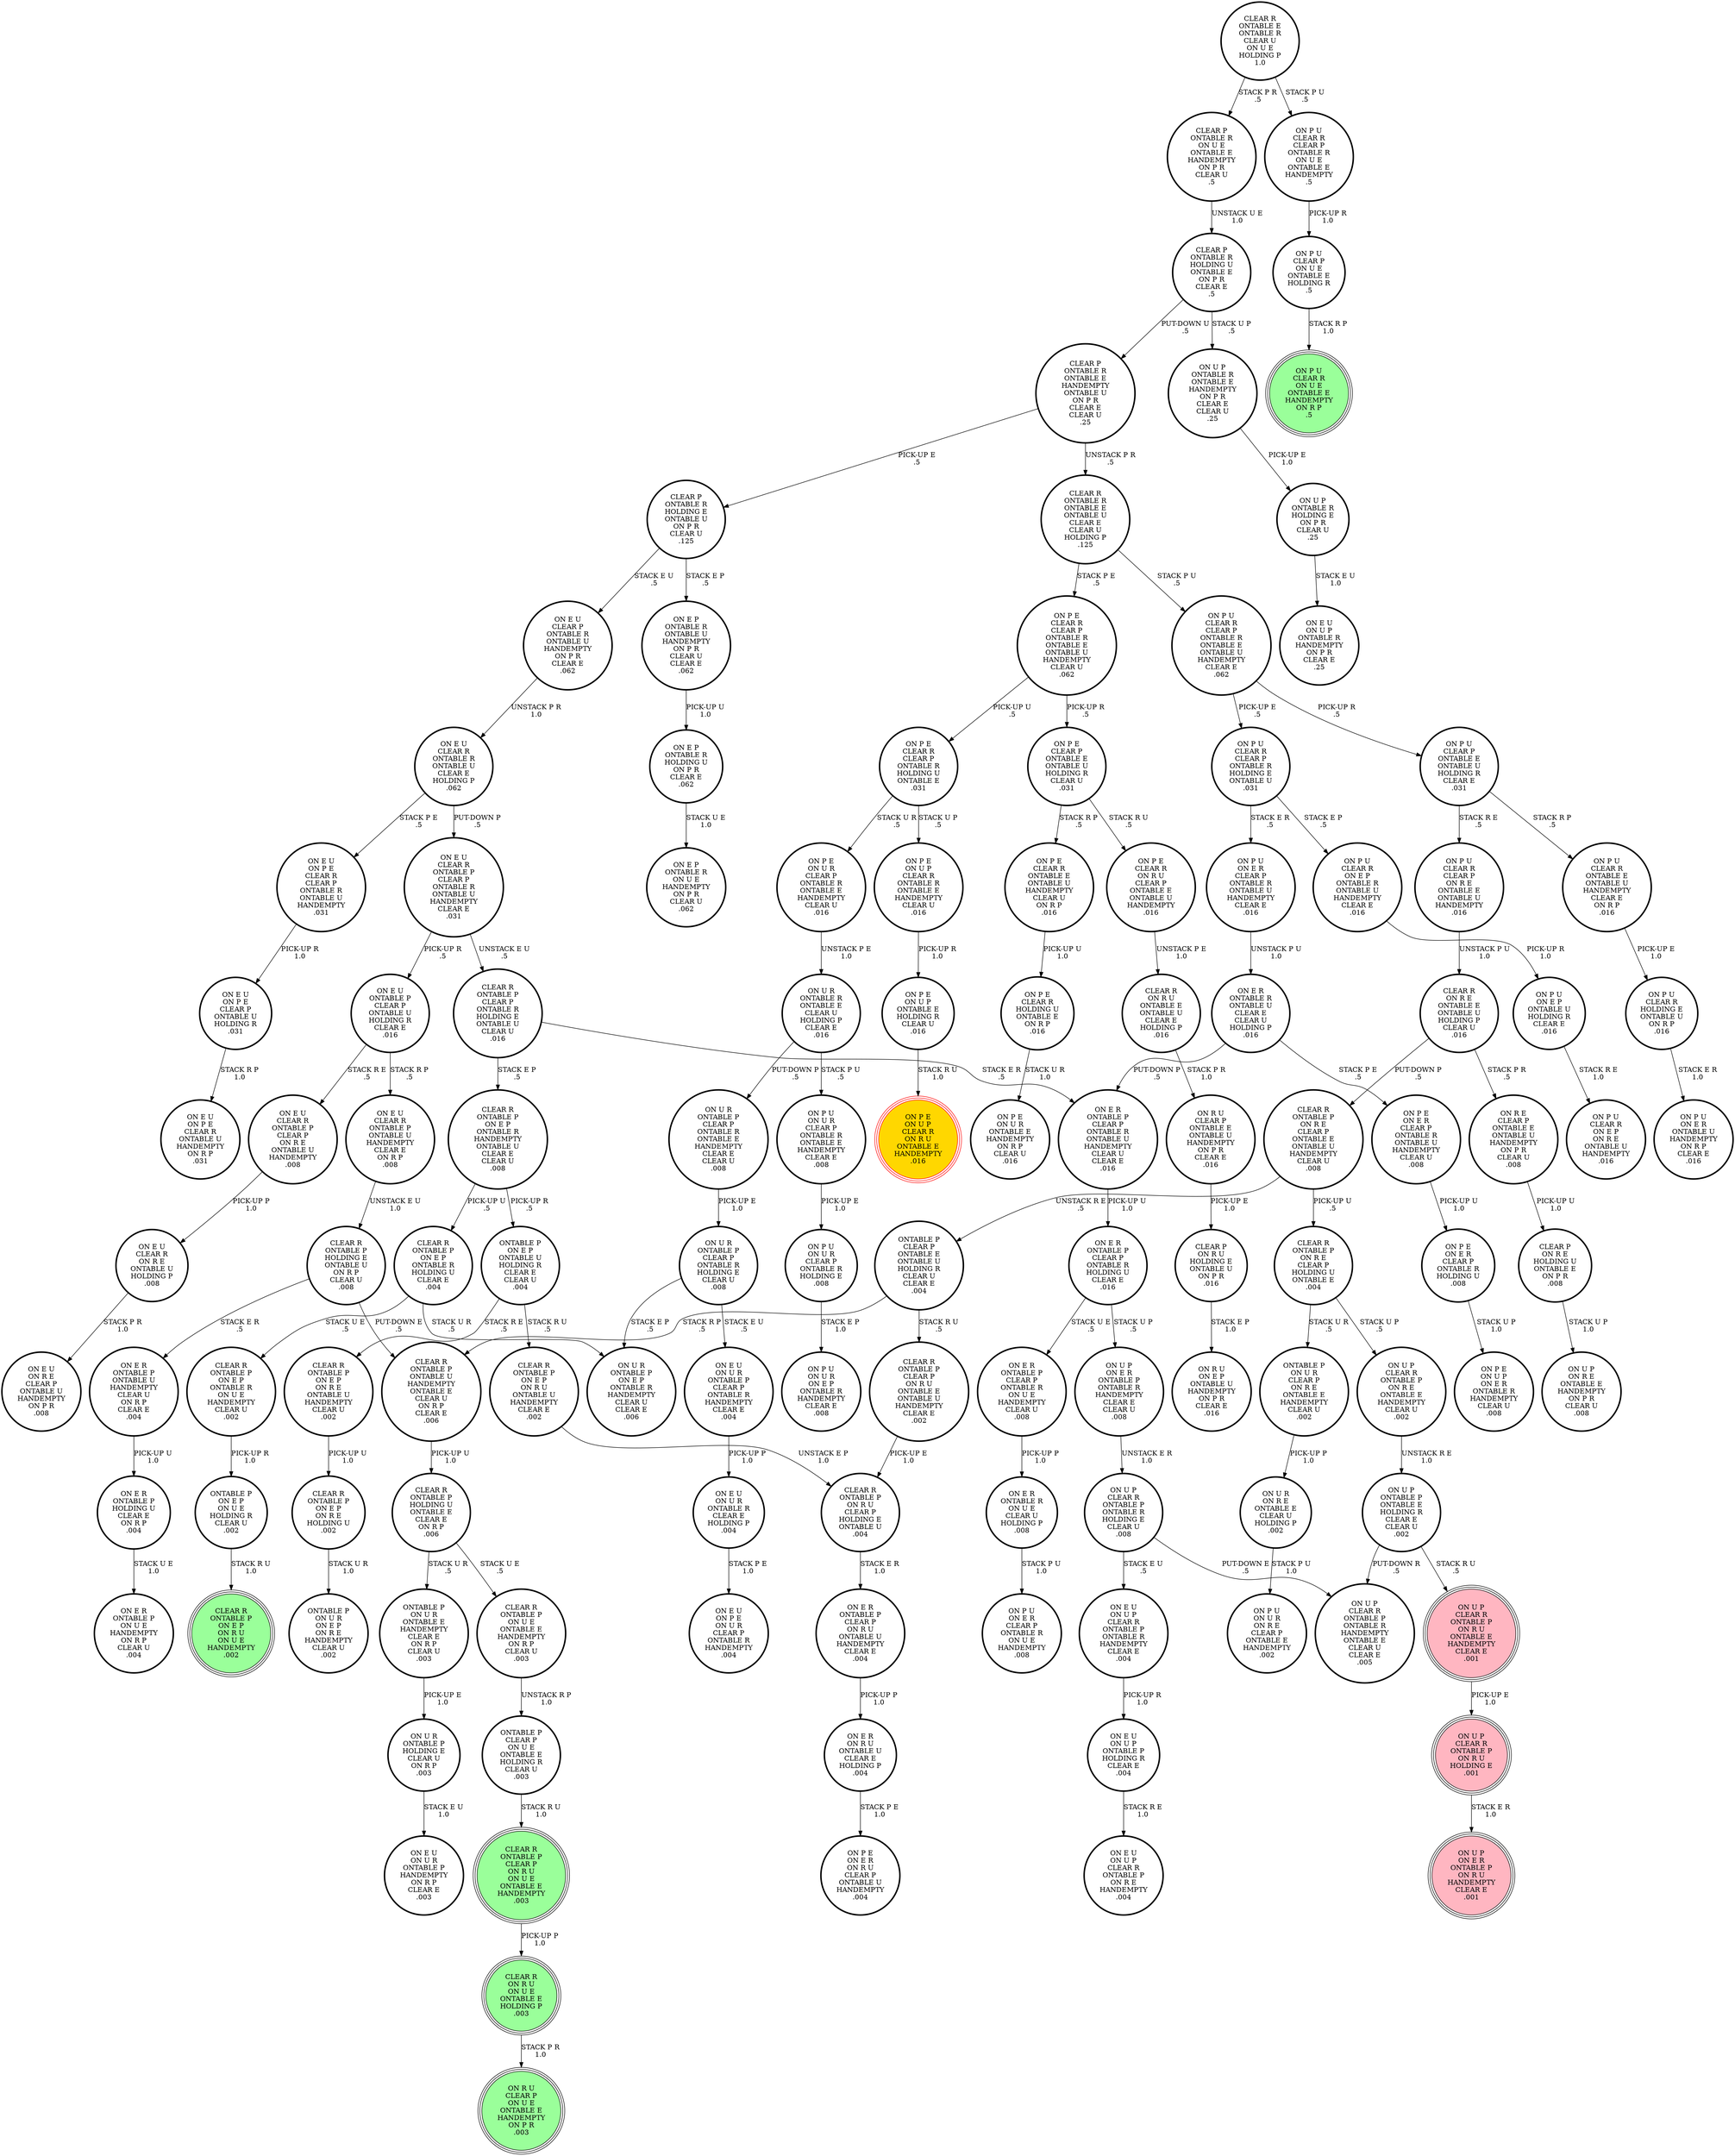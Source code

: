 digraph {
"ON E R\nONTABLE P\nCLEAR P\nON R U\nONTABLE U\nHANDEMPTY\nCLEAR E\n.004\n" -> "ON E R\nON R U\nONTABLE U\nCLEAR E\nHOLDING P\n.004\n"[label="PICK-UP P\n1.0\n"];
"CLEAR R\nONTABLE P\nONTABLE U\nHANDEMPTY\nONTABLE E\nCLEAR U\nON R P\nCLEAR E\n.006\n" -> "CLEAR R\nONTABLE P\nHOLDING U\nONTABLE E\nCLEAR E\nON R P\n.006\n"[label="PICK-UP U\n1.0\n"];
"ON E R\nONTABLE P\nCLEAR P\nONTABLE R\nONTABLE U\nHANDEMPTY\nCLEAR U\nCLEAR E\n.016\n" -> "ON E R\nONTABLE P\nCLEAR P\nONTABLE R\nHOLDING U\nCLEAR E\n.016\n"[label="PICK-UP U\n1.0\n"];
"CLEAR R\nONTABLE P\nON E P\nONTABLE R\nON U E\nHANDEMPTY\nCLEAR U\n.002\n" -> "ONTABLE P\nON E P\nON U E\nHOLDING R\nCLEAR U\n.002\n"[label="PICK-UP R\n1.0\n"];
"ON E R\nONTABLE R\nON U E\nCLEAR U\nHOLDING P\n.008\n" -> "ON P U\nON E R\nCLEAR P\nONTABLE R\nON U E\nHANDEMPTY\n.008\n"[label="STACK P U\n1.0\n"];
"ONTABLE P\nON U R\nCLEAR P\nON R E\nONTABLE E\nHANDEMPTY\nCLEAR U\n.002\n" -> "ON U R\nON R E\nONTABLE E\nCLEAR U\nHOLDING P\n.002\n"[label="PICK-UP P\n1.0\n"];
"ON P E\nCLEAR R\nHOLDING U\nONTABLE E\nON R P\n.016\n" -> "ON P E\nON U R\nONTABLE E\nHANDEMPTY\nON R P\nCLEAR U\n.016\n"[label="STACK U R\n1.0\n"];
"CLEAR P\nON R E\nHOLDING U\nONTABLE E\nON P R\n.008\n" -> "ON U P\nON R E\nONTABLE E\nHANDEMPTY\nON P R\nCLEAR U\n.008\n"[label="STACK U P\n1.0\n"];
"ON U R\nONTABLE R\nONTABLE E\nCLEAR U\nHOLDING P\nCLEAR E\n.016\n" -> "ON P U\nON U R\nCLEAR P\nONTABLE R\nONTABLE E\nHANDEMPTY\nCLEAR E\n.008\n"[label="STACK P U\n.5\n"];
"ON U R\nONTABLE R\nONTABLE E\nCLEAR U\nHOLDING P\nCLEAR E\n.016\n" -> "ON U R\nONTABLE P\nCLEAR P\nONTABLE R\nONTABLE E\nHANDEMPTY\nCLEAR E\nCLEAR U\n.008\n"[label="PUT-DOWN P\n.5\n"];
"ON U R\nON R E\nONTABLE E\nCLEAR U\nHOLDING P\n.002\n" -> "ON P U\nON U R\nON R E\nCLEAR P\nONTABLE E\nHANDEMPTY\n.002\n"[label="STACK P U\n1.0\n"];
"CLEAR R\nONTABLE P\nON E P\nONTABLE R\nHOLDING U\nCLEAR E\n.004\n" -> "CLEAR R\nONTABLE P\nON E P\nONTABLE R\nON U E\nHANDEMPTY\nCLEAR U\n.002\n"[label="STACK U E\n.5\n"];
"CLEAR R\nONTABLE P\nON E P\nONTABLE R\nHOLDING U\nCLEAR E\n.004\n" -> "ON U R\nONTABLE P\nON E P\nONTABLE R\nHANDEMPTY\nCLEAR U\nCLEAR E\n.006\n"[label="STACK U R\n.5\n"];
"ON E U\nON P E\nCLEAR P\nONTABLE U\nHOLDING R\n.031\n" -> "ON E U\nON P E\nCLEAR R\nONTABLE U\nHANDEMPTY\nON R P\n.031\n"[label="STACK R P\n1.0\n"];
"CLEAR R\nONTABLE P\nON E P\nON R E\nONTABLE U\nHANDEMPTY\nCLEAR U\n.002\n" -> "CLEAR R\nONTABLE P\nON E P\nON R E\nHOLDING U\n.002\n"[label="PICK-UP U\n1.0\n"];
"ON E R\nONTABLE P\nCLEAR P\nONTABLE R\nHOLDING U\nCLEAR E\n.016\n" -> "ON U P\nON E R\nONTABLE P\nONTABLE R\nHANDEMPTY\nCLEAR E\nCLEAR U\n.008\n"[label="STACK U P\n.5\n"];
"ON E R\nONTABLE P\nCLEAR P\nONTABLE R\nHOLDING U\nCLEAR E\n.016\n" -> "ON E R\nONTABLE P\nCLEAR P\nONTABLE R\nON U E\nHANDEMPTY\nCLEAR U\n.008\n"[label="STACK U E\n.5\n"];
"ON E R\nONTABLE P\nONTABLE U\nHANDEMPTY\nCLEAR U\nON R P\nCLEAR E\n.004\n" -> "ON E R\nONTABLE P\nHOLDING U\nCLEAR E\nON R P\n.004\n"[label="PICK-UP U\n1.0\n"];
"CLEAR R\nONTABLE P\nCLEAR P\nONTABLE R\nHOLDING E\nONTABLE U\nCLEAR U\n.016\n" -> "CLEAR R\nONTABLE P\nON E P\nONTABLE R\nHANDEMPTY\nONTABLE U\nCLEAR E\nCLEAR U\n.008\n"[label="STACK E P\n.5\n"];
"CLEAR R\nONTABLE P\nCLEAR P\nONTABLE R\nHOLDING E\nONTABLE U\nCLEAR U\n.016\n" -> "ON E R\nONTABLE P\nCLEAR P\nONTABLE R\nONTABLE U\nHANDEMPTY\nCLEAR U\nCLEAR E\n.016\n"[label="STACK E R\n.5\n"];
"CLEAR R\nONTABLE P\nCLEAR P\nON R U\nON U E\nONTABLE E\nHANDEMPTY\n.003\n" -> "CLEAR R\nON R U\nON U E\nONTABLE E\nHOLDING P\n.003\n"[label="PICK-UP P\n1.0\n"];
"ON E U\nON P E\nCLEAR R\nCLEAR P\nONTABLE R\nONTABLE U\nHANDEMPTY\n.031\n" -> "ON E U\nON P E\nCLEAR P\nONTABLE U\nHOLDING R\n.031\n"[label="PICK-UP R\n1.0\n"];
"CLEAR R\nONTABLE P\nHOLDING U\nONTABLE E\nCLEAR E\nON R P\n.006\n" -> "ONTABLE P\nON U R\nONTABLE E\nHANDEMPTY\nCLEAR E\nON R P\nCLEAR U\n.003\n"[label="STACK U R\n.5\n"];
"CLEAR R\nONTABLE P\nHOLDING U\nONTABLE E\nCLEAR E\nON R P\n.006\n" -> "CLEAR R\nONTABLE P\nON U E\nONTABLE E\nHANDEMPTY\nON R P\nCLEAR U\n.003\n"[label="STACK U E\n.5\n"];
"ON U P\nONTABLE R\nONTABLE E\nHANDEMPTY\nON P R\nCLEAR E\nCLEAR U\n.25\n" -> "ON U P\nONTABLE R\nHOLDING E\nON P R\nCLEAR U\n.25\n"[label="PICK-UP E\n1.0\n"];
"CLEAR P\nONTABLE R\nHOLDING U\nONTABLE E\nON P R\nCLEAR E\n.5\n" -> "CLEAR P\nONTABLE R\nONTABLE E\nHANDEMPTY\nONTABLE U\nON P R\nCLEAR E\nCLEAR U\n.25\n"[label="PUT-DOWN U\n.5\n"];
"CLEAR P\nONTABLE R\nHOLDING U\nONTABLE E\nON P R\nCLEAR E\n.5\n" -> "ON U P\nONTABLE R\nONTABLE E\nHANDEMPTY\nON P R\nCLEAR E\nCLEAR U\n.25\n"[label="STACK U P\n.5\n"];
"ON E U\nCLEAR R\nONTABLE P\nCLEAR P\nON R E\nONTABLE U\nHANDEMPTY\n.008\n" -> "ON E U\nCLEAR R\nON R E\nONTABLE U\nHOLDING P\n.008\n"[label="PICK-UP P\n1.0\n"];
"ON P U\nCLEAR R\nHOLDING E\nONTABLE U\nON R P\n.016\n" -> "ON P U\nON E R\nONTABLE U\nHANDEMPTY\nON R P\nCLEAR E\n.016\n"[label="STACK E R\n1.0\n"];
"ONTABLE P\nCLEAR P\nONTABLE E\nONTABLE U\nHOLDING R\nCLEAR U\nCLEAR E\n.004\n" -> "CLEAR R\nONTABLE P\nONTABLE U\nHANDEMPTY\nONTABLE E\nCLEAR U\nON R P\nCLEAR E\n.006\n"[label="STACK R P\n.5\n"];
"ONTABLE P\nCLEAR P\nONTABLE E\nONTABLE U\nHOLDING R\nCLEAR U\nCLEAR E\n.004\n" -> "CLEAR R\nONTABLE P\nCLEAR P\nON R U\nONTABLE E\nONTABLE U\nHANDEMPTY\nCLEAR E\n.002\n"[label="STACK R U\n.5\n"];
"ON E U\nON U P\nONTABLE P\nHOLDING R\nCLEAR E\n.004\n" -> "ON E U\nON U P\nCLEAR R\nONTABLE P\nON R E\nHANDEMPTY\n.004\n"[label="STACK R E\n1.0\n"];
"ON P E\nCLEAR R\nCLEAR P\nONTABLE R\nHOLDING U\nONTABLE E\n.031\n" -> "ON P E\nON U P\nCLEAR R\nONTABLE R\nONTABLE E\nHANDEMPTY\nCLEAR U\n.016\n"[label="STACK U P\n.5\n"];
"ON P E\nCLEAR R\nCLEAR P\nONTABLE R\nHOLDING U\nONTABLE E\n.031\n" -> "ON P E\nON U R\nCLEAR P\nONTABLE R\nONTABLE E\nHANDEMPTY\nCLEAR U\n.016\n"[label="STACK U R\n.5\n"];
"ON R E\nCLEAR P\nONTABLE E\nONTABLE U\nHANDEMPTY\nON P R\nCLEAR U\n.008\n" -> "CLEAR P\nON R E\nHOLDING U\nONTABLE E\nON P R\n.008\n"[label="PICK-UP U\n1.0\n"];
"CLEAR R\nONTABLE E\nONTABLE R\nCLEAR U\nON U E\nHOLDING P\n1.0\n" -> "CLEAR P\nONTABLE R\nON U E\nONTABLE E\nHANDEMPTY\nON P R\nCLEAR U\n.5\n"[label="STACK P R\n.5\n"];
"CLEAR R\nONTABLE E\nONTABLE R\nCLEAR U\nON U E\nHOLDING P\n1.0\n" -> "ON P U\nCLEAR R\nCLEAR P\nONTABLE R\nON U E\nONTABLE E\nHANDEMPTY\n.5\n"[label="STACK P U\n.5\n"];
"CLEAR R\nONTABLE P\nON R E\nCLEAR P\nONTABLE E\nONTABLE U\nHANDEMPTY\nCLEAR U\n.008\n" -> "CLEAR R\nONTABLE P\nON R E\nCLEAR P\nHOLDING U\nONTABLE E\n.004\n"[label="PICK-UP U\n.5\n"];
"CLEAR R\nONTABLE P\nON R E\nCLEAR P\nONTABLE E\nONTABLE U\nHANDEMPTY\nCLEAR U\n.008\n" -> "ONTABLE P\nCLEAR P\nONTABLE E\nONTABLE U\nHOLDING R\nCLEAR U\nCLEAR E\n.004\n"[label="UNSTACK R E\n.5\n"];
"ON E U\nCLEAR P\nONTABLE R\nONTABLE U\nHANDEMPTY\nON P R\nCLEAR E\n.062\n" -> "ON E U\nCLEAR R\nONTABLE R\nONTABLE U\nCLEAR E\nHOLDING P\n.062\n"[label="UNSTACK P R\n1.0\n"];
"ON P U\nON E P\nONTABLE U\nHOLDING R\nCLEAR E\n.016\n" -> "ON P U\nCLEAR R\nON E P\nON R E\nONTABLE U\nHANDEMPTY\n.016\n"[label="STACK R E\n1.0\n"];
"ON P U\nON U R\nCLEAR P\nONTABLE R\nHOLDING E\n.008\n" -> "ON P U\nON U R\nON E P\nONTABLE R\nHANDEMPTY\nCLEAR E\n.008\n"[label="STACK E P\n1.0\n"];
"ON E U\nON U R\nONTABLE P\nCLEAR P\nONTABLE R\nHANDEMPTY\nCLEAR E\n.004\n" -> "ON E U\nON U R\nONTABLE R\nCLEAR E\nHOLDING P\n.004\n"[label="PICK-UP P\n1.0\n"];
"ON E U\nON U P\nCLEAR R\nONTABLE P\nONTABLE R\nHANDEMPTY\nCLEAR E\n.004\n" -> "ON E U\nON U P\nONTABLE P\nHOLDING R\nCLEAR E\n.004\n"[label="PICK-UP R\n1.0\n"];
"ON P U\nCLEAR R\nONTABLE E\nONTABLE U\nHANDEMPTY\nCLEAR E\nON R P\n.016\n" -> "ON P U\nCLEAR R\nHOLDING E\nONTABLE U\nON R P\n.016\n"[label="PICK-UP E\n1.0\n"];
"ON U P\nCLEAR R\nONTABLE P\nON R E\nONTABLE E\nHANDEMPTY\nCLEAR U\n.002\n" -> "ON U P\nONTABLE P\nONTABLE E\nHOLDING R\nCLEAR E\nCLEAR U\n.002\n"[label="UNSTACK R E\n1.0\n"];
"ON P U\nCLEAR P\nONTABLE E\nONTABLE U\nHOLDING R\nCLEAR E\n.031\n" -> "ON P U\nCLEAR R\nONTABLE E\nONTABLE U\nHANDEMPTY\nCLEAR E\nON R P\n.016\n"[label="STACK R P\n.5\n"];
"ON P U\nCLEAR P\nONTABLE E\nONTABLE U\nHOLDING R\nCLEAR E\n.031\n" -> "ON P U\nCLEAR R\nCLEAR P\nON R E\nONTABLE E\nONTABLE U\nHANDEMPTY\n.016\n"[label="STACK R E\n.5\n"];
"ON U P\nCLEAR R\nONTABLE P\nON R U\nONTABLE E\nHANDEMPTY\nCLEAR E\n.001\n" -> "ON U P\nCLEAR R\nONTABLE P\nON R U\nHOLDING E\n.001\n"[label="PICK-UP E\n1.0\n"];
"ON E R\nONTABLE P\nHOLDING U\nCLEAR E\nON R P\n.004\n" -> "ON E R\nONTABLE P\nON U E\nHANDEMPTY\nON R P\nCLEAR U\n.004\n"[label="STACK U E\n1.0\n"];
"ON U P\nON E R\nONTABLE P\nONTABLE R\nHANDEMPTY\nCLEAR E\nCLEAR U\n.008\n" -> "ON U P\nCLEAR R\nONTABLE P\nONTABLE R\nHOLDING E\nCLEAR U\n.008\n"[label="UNSTACK E R\n1.0\n"];
"ONTABLE P\nON E P\nON U E\nHOLDING R\nCLEAR U\n.002\n" -> "CLEAR R\nONTABLE P\nON E P\nON R U\nON U E\nHANDEMPTY\n.002\n"[label="STACK R U\n1.0\n"];
"ON P E\nON U P\nONTABLE E\nHOLDING R\nCLEAR U\n.016\n" -> "ON P E\nON U P\nCLEAR R\nON R U\nONTABLE E\nHANDEMPTY\n.016\n"[label="STACK R U\n1.0\n"];
"ON P E\nCLEAR R\nON R U\nCLEAR P\nONTABLE E\nONTABLE U\nHANDEMPTY\n.016\n" -> "CLEAR R\nON R U\nONTABLE E\nONTABLE U\nCLEAR E\nHOLDING P\n.016\n"[label="UNSTACK P E\n1.0\n"];
"ON P E\nCLEAR R\nONTABLE E\nONTABLE U\nHANDEMPTY\nCLEAR U\nON R P\n.016\n" -> "ON P E\nCLEAR R\nHOLDING U\nONTABLE E\nON R P\n.016\n"[label="PICK-UP U\n1.0\n"];
"CLEAR R\nONTABLE P\nHOLDING E\nONTABLE U\nON R P\nCLEAR U\n.008\n" -> "ON E R\nONTABLE P\nONTABLE U\nHANDEMPTY\nCLEAR U\nON R P\nCLEAR E\n.004\n"[label="STACK E R\n.5\n"];
"CLEAR R\nONTABLE P\nHOLDING E\nONTABLE U\nON R P\nCLEAR U\n.008\n" -> "CLEAR R\nONTABLE P\nONTABLE U\nHANDEMPTY\nONTABLE E\nCLEAR U\nON R P\nCLEAR E\n.006\n"[label="PUT-DOWN E\n.5\n"];
"ON E U\nCLEAR R\nONTABLE R\nONTABLE U\nCLEAR E\nHOLDING P\n.062\n" -> "ON E U\nCLEAR R\nONTABLE P\nCLEAR P\nONTABLE R\nONTABLE U\nHANDEMPTY\nCLEAR E\n.031\n"[label="PUT-DOWN P\n.5\n"];
"ON E U\nCLEAR R\nONTABLE R\nONTABLE U\nCLEAR E\nHOLDING P\n.062\n" -> "ON E U\nON P E\nCLEAR R\nCLEAR P\nONTABLE R\nONTABLE U\nHANDEMPTY\n.031\n"[label="STACK P E\n.5\n"];
"ON P U\nCLEAR P\nON U E\nONTABLE E\nHOLDING R\n.5\n" -> "ON P U\nCLEAR R\nON U E\nONTABLE E\nHANDEMPTY\nON R P\n.5\n"[label="STACK R P\n1.0\n"];
"ON P E\nCLEAR R\nCLEAR P\nONTABLE R\nONTABLE E\nONTABLE U\nHANDEMPTY\nCLEAR U\n.062\n" -> "ON P E\nCLEAR R\nCLEAR P\nONTABLE R\nHOLDING U\nONTABLE E\n.031\n"[label="PICK-UP U\n.5\n"];
"ON P E\nCLEAR R\nCLEAR P\nONTABLE R\nONTABLE E\nONTABLE U\nHANDEMPTY\nCLEAR U\n.062\n" -> "ON P E\nCLEAR P\nONTABLE E\nONTABLE U\nHOLDING R\nCLEAR U\n.031\n"[label="PICK-UP R\n.5\n"];
"ON U P\nONTABLE P\nONTABLE E\nHOLDING R\nCLEAR E\nCLEAR U\n.002\n" -> "ON U P\nCLEAR R\nONTABLE P\nON R U\nONTABLE E\nHANDEMPTY\nCLEAR E\n.001\n"[label="STACK R U\n.5\n"];
"ON U P\nONTABLE P\nONTABLE E\nHOLDING R\nCLEAR E\nCLEAR U\n.002\n" -> "ON U P\nCLEAR R\nONTABLE P\nONTABLE R\nHANDEMPTY\nONTABLE E\nCLEAR U\nCLEAR E\n.005\n"[label="PUT-DOWN R\n.5\n"];
"CLEAR P\nONTABLE R\nONTABLE E\nHANDEMPTY\nONTABLE U\nON P R\nCLEAR E\nCLEAR U\n.25\n" -> "CLEAR P\nONTABLE R\nHOLDING E\nONTABLE U\nON P R\nCLEAR U\n.125\n"[label="PICK-UP E\n.5\n"];
"CLEAR P\nONTABLE R\nONTABLE E\nHANDEMPTY\nONTABLE U\nON P R\nCLEAR E\nCLEAR U\n.25\n" -> "CLEAR R\nONTABLE R\nONTABLE E\nONTABLE U\nCLEAR E\nCLEAR U\nHOLDING P\n.125\n"[label="UNSTACK P R\n.5\n"];
"ON P E\nON E R\nCLEAR P\nONTABLE R\nONTABLE U\nHANDEMPTY\nCLEAR U\n.008\n" -> "ON P E\nON E R\nCLEAR P\nONTABLE R\nHOLDING U\n.008\n"[label="PICK-UP U\n1.0\n"];
"ON E U\nCLEAR R\nONTABLE P\nONTABLE U\nHANDEMPTY\nCLEAR E\nON R P\n.008\n" -> "CLEAR R\nONTABLE P\nHOLDING E\nONTABLE U\nON R P\nCLEAR U\n.008\n"[label="UNSTACK E U\n1.0\n"];
"ON E U\nON U R\nONTABLE R\nCLEAR E\nHOLDING P\n.004\n" -> "ON E U\nON P E\nON U R\nCLEAR P\nONTABLE R\nHANDEMPTY\n.004\n"[label="STACK P E\n1.0\n"];
"ON P E\nON U P\nCLEAR R\nONTABLE R\nONTABLE E\nHANDEMPTY\nCLEAR U\n.016\n" -> "ON P E\nON U P\nONTABLE E\nHOLDING R\nCLEAR U\n.016\n"[label="PICK-UP R\n1.0\n"];
"ON E P\nONTABLE R\nHOLDING U\nON P R\nCLEAR E\n.062\n" -> "ON E P\nONTABLE R\nON U E\nHANDEMPTY\nON P R\nCLEAR U\n.062\n"[label="STACK U E\n1.0\n"];
"CLEAR R\nONTABLE P\nON R E\nCLEAR P\nHOLDING U\nONTABLE E\n.004\n" -> "ONTABLE P\nON U R\nCLEAR P\nON R E\nONTABLE E\nHANDEMPTY\nCLEAR U\n.002\n"[label="STACK U R\n.5\n"];
"CLEAR R\nONTABLE P\nON R E\nCLEAR P\nHOLDING U\nONTABLE E\n.004\n" -> "ON U P\nCLEAR R\nONTABLE P\nON R E\nONTABLE E\nHANDEMPTY\nCLEAR U\n.002\n"[label="STACK U P\n.5\n"];
"CLEAR R\nONTABLE R\nONTABLE E\nONTABLE U\nCLEAR E\nCLEAR U\nHOLDING P\n.125\n" -> "ON P E\nCLEAR R\nCLEAR P\nONTABLE R\nONTABLE E\nONTABLE U\nHANDEMPTY\nCLEAR U\n.062\n"[label="STACK P E\n.5\n"];
"CLEAR R\nONTABLE R\nONTABLE E\nONTABLE U\nCLEAR E\nCLEAR U\nHOLDING P\n.125\n" -> "ON P U\nCLEAR R\nCLEAR P\nONTABLE R\nONTABLE E\nONTABLE U\nHANDEMPTY\nCLEAR E\n.062\n"[label="STACK P U\n.5\n"];
"ONTABLE P\nON U R\nONTABLE E\nHANDEMPTY\nCLEAR E\nON R P\nCLEAR U\n.003\n" -> "ON U R\nONTABLE P\nHOLDING E\nCLEAR U\nON R P\n.003\n"[label="PICK-UP E\n1.0\n"];
"ON P U\nON E R\nCLEAR P\nONTABLE R\nONTABLE U\nHANDEMPTY\nCLEAR E\n.016\n" -> "ON E R\nONTABLE R\nONTABLE U\nCLEAR E\nCLEAR U\nHOLDING P\n.016\n"[label="UNSTACK P U\n1.0\n"];
"ON P U\nCLEAR R\nCLEAR P\nONTABLE R\nON U E\nONTABLE E\nHANDEMPTY\n.5\n" -> "ON P U\nCLEAR P\nON U E\nONTABLE E\nHOLDING R\n.5\n"[label="PICK-UP R\n1.0\n"];
"CLEAR R\nONTABLE P\nCLEAR P\nON R U\nONTABLE E\nONTABLE U\nHANDEMPTY\nCLEAR E\n.002\n" -> "CLEAR R\nONTABLE P\nON R U\nCLEAR P\nHOLDING E\nONTABLE U\n.004\n"[label="PICK-UP E\n1.0\n"];
"CLEAR R\nONTABLE P\nON R U\nCLEAR P\nHOLDING E\nONTABLE U\n.004\n" -> "ON E R\nONTABLE P\nCLEAR P\nON R U\nONTABLE U\nHANDEMPTY\nCLEAR E\n.004\n"[label="STACK E R\n1.0\n"];
"ON R U\nCLEAR P\nONTABLE E\nONTABLE U\nHANDEMPTY\nON P R\nCLEAR E\n.016\n" -> "CLEAR P\nON R U\nHOLDING E\nONTABLE U\nON P R\n.016\n"[label="PICK-UP E\n1.0\n"];
"CLEAR P\nONTABLE R\nHOLDING E\nONTABLE U\nON P R\nCLEAR U\n.125\n" -> "ON E U\nCLEAR P\nONTABLE R\nONTABLE U\nHANDEMPTY\nON P R\nCLEAR E\n.062\n"[label="STACK E U\n.5\n"];
"CLEAR P\nONTABLE R\nHOLDING E\nONTABLE U\nON P R\nCLEAR U\n.125\n" -> "ON E P\nONTABLE R\nONTABLE U\nHANDEMPTY\nON P R\nCLEAR U\nCLEAR E\n.062\n"[label="STACK E P\n.5\n"];
"ON U R\nONTABLE P\nHOLDING E\nCLEAR U\nON R P\n.003\n" -> "ON E U\nON U R\nONTABLE P\nHANDEMPTY\nON R P\nCLEAR E\n.003\n"[label="STACK E U\n1.0\n"];
"ON P E\nON U R\nCLEAR P\nONTABLE R\nONTABLE E\nHANDEMPTY\nCLEAR U\n.016\n" -> "ON U R\nONTABLE R\nONTABLE E\nCLEAR U\nHOLDING P\nCLEAR E\n.016\n"[label="UNSTACK P E\n1.0\n"];
"CLEAR R\nONTABLE P\nON E P\nON R U\nONTABLE U\nHANDEMPTY\nCLEAR E\n.002\n" -> "CLEAR R\nONTABLE P\nON R U\nCLEAR P\nHOLDING E\nONTABLE U\n.004\n"[label="UNSTACK E P\n1.0\n"];
"ON U P\nONTABLE R\nHOLDING E\nON P R\nCLEAR U\n.25\n" -> "ON E U\nON U P\nONTABLE R\nHANDEMPTY\nON P R\nCLEAR E\n.25\n"[label="STACK E U\n1.0\n"];
"ONTABLE P\nCLEAR P\nON U E\nONTABLE E\nHOLDING R\nCLEAR U\n.003\n" -> "CLEAR R\nONTABLE P\nCLEAR P\nON R U\nON U E\nONTABLE E\nHANDEMPTY\n.003\n"[label="STACK R U\n1.0\n"];
"ON E R\nONTABLE P\nCLEAR P\nONTABLE R\nON U E\nHANDEMPTY\nCLEAR U\n.008\n" -> "ON E R\nONTABLE R\nON U E\nCLEAR U\nHOLDING P\n.008\n"[label="PICK-UP P\n1.0\n"];
"ON P U\nCLEAR R\nON E P\nONTABLE R\nONTABLE U\nHANDEMPTY\nCLEAR E\n.016\n" -> "ON P U\nON E P\nONTABLE U\nHOLDING R\nCLEAR E\n.016\n"[label="PICK-UP R\n1.0\n"];
"ON E U\nCLEAR R\nON R E\nONTABLE U\nHOLDING P\n.008\n" -> "ON E U\nON R E\nCLEAR P\nONTABLE U\nHANDEMPTY\nON P R\n.008\n"[label="STACK P R\n1.0\n"];
"ON E U\nCLEAR R\nONTABLE P\nCLEAR P\nONTABLE R\nONTABLE U\nHANDEMPTY\nCLEAR E\n.031\n" -> "CLEAR R\nONTABLE P\nCLEAR P\nONTABLE R\nHOLDING E\nONTABLE U\nCLEAR U\n.016\n"[label="UNSTACK E U\n.5\n"];
"ON E U\nCLEAR R\nONTABLE P\nCLEAR P\nONTABLE R\nONTABLE U\nHANDEMPTY\nCLEAR E\n.031\n" -> "ON E U\nONTABLE P\nCLEAR P\nONTABLE U\nHOLDING R\nCLEAR E\n.016\n"[label="PICK-UP R\n.5\n"];
"ON P U\nON U R\nCLEAR P\nONTABLE R\nONTABLE E\nHANDEMPTY\nCLEAR E\n.008\n" -> "ON P U\nON U R\nCLEAR P\nONTABLE R\nHOLDING E\n.008\n"[label="PICK-UP E\n1.0\n"];
"ONTABLE P\nON E P\nONTABLE U\nHOLDING R\nCLEAR E\nCLEAR U\n.004\n" -> "CLEAR R\nONTABLE P\nON E P\nON R E\nONTABLE U\nHANDEMPTY\nCLEAR U\n.002\n"[label="STACK R E\n.5\n"];
"ONTABLE P\nON E P\nONTABLE U\nHOLDING R\nCLEAR E\nCLEAR U\n.004\n" -> "CLEAR R\nONTABLE P\nON E P\nON R U\nONTABLE U\nHANDEMPTY\nCLEAR E\n.002\n"[label="STACK R U\n.5\n"];
"ON P U\nCLEAR R\nCLEAR P\nON R E\nONTABLE E\nONTABLE U\nHANDEMPTY\n.016\n" -> "CLEAR R\nON R E\nONTABLE E\nONTABLE U\nHOLDING P\nCLEAR U\n.016\n"[label="UNSTACK P U\n1.0\n"];
"ON P U\nCLEAR R\nCLEAR P\nONTABLE R\nONTABLE E\nONTABLE U\nHANDEMPTY\nCLEAR E\n.062\n" -> "ON P U\nCLEAR R\nCLEAR P\nONTABLE R\nHOLDING E\nONTABLE U\n.031\n"[label="PICK-UP E\n.5\n"];
"ON P U\nCLEAR R\nCLEAR P\nONTABLE R\nONTABLE E\nONTABLE U\nHANDEMPTY\nCLEAR E\n.062\n" -> "ON P U\nCLEAR P\nONTABLE E\nONTABLE U\nHOLDING R\nCLEAR E\n.031\n"[label="PICK-UP R\n.5\n"];
"ON P U\nCLEAR R\nCLEAR P\nONTABLE R\nHOLDING E\nONTABLE U\n.031\n" -> "ON P U\nON E R\nCLEAR P\nONTABLE R\nONTABLE U\nHANDEMPTY\nCLEAR E\n.016\n"[label="STACK E R\n.5\n"];
"ON P U\nCLEAR R\nCLEAR P\nONTABLE R\nHOLDING E\nONTABLE U\n.031\n" -> "ON P U\nCLEAR R\nON E P\nONTABLE R\nONTABLE U\nHANDEMPTY\nCLEAR E\n.016\n"[label="STACK E P\n.5\n"];
"ON E P\nONTABLE R\nONTABLE U\nHANDEMPTY\nON P R\nCLEAR U\nCLEAR E\n.062\n" -> "ON E P\nONTABLE R\nHOLDING U\nON P R\nCLEAR E\n.062\n"[label="PICK-UP U\n1.0\n"];
"CLEAR R\nON R U\nONTABLE E\nONTABLE U\nCLEAR E\nHOLDING P\n.016\n" -> "ON R U\nCLEAR P\nONTABLE E\nONTABLE U\nHANDEMPTY\nON P R\nCLEAR E\n.016\n"[label="STACK P R\n1.0\n"];
"ON U R\nONTABLE P\nCLEAR P\nONTABLE R\nHOLDING E\nCLEAR U\n.008\n" -> "ON E U\nON U R\nONTABLE P\nCLEAR P\nONTABLE R\nHANDEMPTY\nCLEAR E\n.004\n"[label="STACK E U\n.5\n"];
"ON U R\nONTABLE P\nCLEAR P\nONTABLE R\nHOLDING E\nCLEAR U\n.008\n" -> "ON U R\nONTABLE P\nON E P\nONTABLE R\nHANDEMPTY\nCLEAR U\nCLEAR E\n.006\n"[label="STACK E P\n.5\n"];
"CLEAR R\nONTABLE P\nON E P\nON R E\nHOLDING U\n.002\n" -> "ONTABLE P\nON U R\nON E P\nON R E\nHANDEMPTY\nCLEAR U\n.002\n"[label="STACK U R\n1.0\n"];
"CLEAR P\nON R U\nHOLDING E\nONTABLE U\nON P R\n.016\n" -> "ON R U\nON E P\nONTABLE U\nHANDEMPTY\nON P R\nCLEAR E\n.016\n"[label="STACK E P\n1.0\n"];
"CLEAR R\nONTABLE P\nON U E\nONTABLE E\nHANDEMPTY\nON R P\nCLEAR U\n.003\n" -> "ONTABLE P\nCLEAR P\nON U E\nONTABLE E\nHOLDING R\nCLEAR U\n.003\n"[label="UNSTACK R P\n1.0\n"];
"ON P E\nON E R\nCLEAR P\nONTABLE R\nHOLDING U\n.008\n" -> "ON P E\nON U P\nON E R\nONTABLE R\nHANDEMPTY\nCLEAR U\n.008\n"[label="STACK U P\n1.0\n"];
"CLEAR R\nONTABLE P\nON E P\nONTABLE R\nHANDEMPTY\nONTABLE U\nCLEAR E\nCLEAR U\n.008\n" -> "CLEAR R\nONTABLE P\nON E P\nONTABLE R\nHOLDING U\nCLEAR E\n.004\n"[label="PICK-UP U\n.5\n"];
"CLEAR R\nONTABLE P\nON E P\nONTABLE R\nHANDEMPTY\nONTABLE U\nCLEAR E\nCLEAR U\n.008\n" -> "ONTABLE P\nON E P\nONTABLE U\nHOLDING R\nCLEAR E\nCLEAR U\n.004\n"[label="PICK-UP R\n.5\n"];
"ON E R\nONTABLE R\nONTABLE U\nCLEAR E\nCLEAR U\nHOLDING P\n.016\n" -> "ON E R\nONTABLE P\nCLEAR P\nONTABLE R\nONTABLE U\nHANDEMPTY\nCLEAR U\nCLEAR E\n.016\n"[label="PUT-DOWN P\n.5\n"];
"ON E R\nONTABLE R\nONTABLE U\nCLEAR E\nCLEAR U\nHOLDING P\n.016\n" -> "ON P E\nON E R\nCLEAR P\nONTABLE R\nONTABLE U\nHANDEMPTY\nCLEAR U\n.008\n"[label="STACK P E\n.5\n"];
"ON U P\nCLEAR R\nONTABLE P\nONTABLE R\nHOLDING E\nCLEAR U\n.008\n" -> "ON E U\nON U P\nCLEAR R\nONTABLE P\nONTABLE R\nHANDEMPTY\nCLEAR E\n.004\n"[label="STACK E U\n.5\n"];
"ON U P\nCLEAR R\nONTABLE P\nONTABLE R\nHOLDING E\nCLEAR U\n.008\n" -> "ON U P\nCLEAR R\nONTABLE P\nONTABLE R\nHANDEMPTY\nONTABLE E\nCLEAR U\nCLEAR E\n.005\n"[label="PUT-DOWN E\n.5\n"];
"ON P E\nCLEAR P\nONTABLE E\nONTABLE U\nHOLDING R\nCLEAR U\n.031\n" -> "ON P E\nCLEAR R\nONTABLE E\nONTABLE U\nHANDEMPTY\nCLEAR U\nON R P\n.016\n"[label="STACK R P\n.5\n"];
"ON P E\nCLEAR P\nONTABLE E\nONTABLE U\nHOLDING R\nCLEAR U\n.031\n" -> "ON P E\nCLEAR R\nON R U\nCLEAR P\nONTABLE E\nONTABLE U\nHANDEMPTY\n.016\n"[label="STACK R U\n.5\n"];
"CLEAR R\nON R U\nON U E\nONTABLE E\nHOLDING P\n.003\n" -> "ON R U\nCLEAR P\nON U E\nONTABLE E\nHANDEMPTY\nON P R\n.003\n"[label="STACK P R\n1.0\n"];
"ON U P\nCLEAR R\nONTABLE P\nON R U\nHOLDING E\n.001\n" -> "ON U P\nON E R\nONTABLE P\nON R U\nHANDEMPTY\nCLEAR E\n.001\n"[label="STACK E R\n1.0\n"];
"ON E U\nONTABLE P\nCLEAR P\nONTABLE U\nHOLDING R\nCLEAR E\n.016\n" -> "ON E U\nCLEAR R\nONTABLE P\nCLEAR P\nON R E\nONTABLE U\nHANDEMPTY\n.008\n"[label="STACK R E\n.5\n"];
"ON E U\nONTABLE P\nCLEAR P\nONTABLE U\nHOLDING R\nCLEAR E\n.016\n" -> "ON E U\nCLEAR R\nONTABLE P\nONTABLE U\nHANDEMPTY\nCLEAR E\nON R P\n.008\n"[label="STACK R P\n.5\n"];
"CLEAR P\nONTABLE R\nON U E\nONTABLE E\nHANDEMPTY\nON P R\nCLEAR U\n.5\n" -> "CLEAR P\nONTABLE R\nHOLDING U\nONTABLE E\nON P R\nCLEAR E\n.5\n"[label="UNSTACK U E\n1.0\n"];
"CLEAR R\nON R E\nONTABLE E\nONTABLE U\nHOLDING P\nCLEAR U\n.016\n" -> "ON R E\nCLEAR P\nONTABLE E\nONTABLE U\nHANDEMPTY\nON P R\nCLEAR U\n.008\n"[label="STACK P R\n.5\n"];
"CLEAR R\nON R E\nONTABLE E\nONTABLE U\nHOLDING P\nCLEAR U\n.016\n" -> "CLEAR R\nONTABLE P\nON R E\nCLEAR P\nONTABLE E\nONTABLE U\nHANDEMPTY\nCLEAR U\n.008\n"[label="PUT-DOWN P\n.5\n"];
"ON E R\nON R U\nONTABLE U\nCLEAR E\nHOLDING P\n.004\n" -> "ON P E\nON E R\nON R U\nCLEAR P\nONTABLE U\nHANDEMPTY\n.004\n"[label="STACK P E\n1.0\n"];
"ON U R\nONTABLE P\nCLEAR P\nONTABLE R\nONTABLE E\nHANDEMPTY\nCLEAR E\nCLEAR U\n.008\n" -> "ON U R\nONTABLE P\nCLEAR P\nONTABLE R\nHOLDING E\nCLEAR U\n.008\n"[label="PICK-UP E\n1.0\n"];
"ON E U\nON U P\nONTABLE R\nHANDEMPTY\nON P R\nCLEAR E\n.25\n" [shape=circle, penwidth=3];
"ONTABLE P\nON U R\nON E P\nON R E\nHANDEMPTY\nCLEAR U\n.002\n" [shape=circle, penwidth=3];
"ON R U\nON E P\nONTABLE U\nHANDEMPTY\nON P R\nCLEAR E\n.016\n" [shape=circle, penwidth=3];
"ON E U\nON P E\nON U R\nCLEAR P\nONTABLE R\nHANDEMPTY\n.004\n" [shape=circle, penwidth=3];
"ON E U\nON U R\nONTABLE P\nHANDEMPTY\nON R P\nCLEAR E\n.003\n" [shape=circle, penwidth=3];
"ON R U\nCLEAR P\nON U E\nONTABLE E\nHANDEMPTY\nON P R\n.003\n" [shape=circle, style=filled, fillcolor=palegreen1, peripheries=3];
"ON P E\nON U P\nCLEAR R\nON R U\nONTABLE E\nHANDEMPTY\n.016\n" [shape=circle, style=filled color=red, fillcolor=gold, peripheries=3];
"ON P E\nON U R\nONTABLE E\nHANDEMPTY\nON R P\nCLEAR U\n.016\n" [shape=circle, penwidth=3];
"ON E R\nONTABLE P\nON U E\nHANDEMPTY\nON R P\nCLEAR U\n.004\n" [shape=circle, penwidth=3];
"CLEAR R\nONTABLE P\nON E P\nON R U\nON U E\nHANDEMPTY\n.002\n" [shape=circle, style=filled, fillcolor=palegreen1, peripheries=3];
"ON P U\nCLEAR R\nON E P\nON R E\nONTABLE U\nHANDEMPTY\n.016\n" [shape=circle, penwidth=3];
"ON U P\nON E R\nONTABLE P\nON R U\nHANDEMPTY\nCLEAR E\n.001\n" [shape=circle, style=filled, fillcolor=lightpink, peripheries=3];
"ON P E\nON U P\nON E R\nONTABLE R\nHANDEMPTY\nCLEAR U\n.008\n" [shape=circle, penwidth=3];
"ON P E\nON E R\nON R U\nCLEAR P\nONTABLE U\nHANDEMPTY\n.004\n" [shape=circle, penwidth=3];
"ON U P\nON R E\nONTABLE E\nHANDEMPTY\nON P R\nCLEAR U\n.008\n" [shape=circle, penwidth=3];
"ON P U\nON E R\nONTABLE U\nHANDEMPTY\nON R P\nCLEAR E\n.016\n" [shape=circle, penwidth=3];
"ON E U\nON P E\nCLEAR R\nONTABLE U\nHANDEMPTY\nON R P\n.031\n" [shape=circle, penwidth=3];
"ON P U\nON U R\nON R E\nCLEAR P\nONTABLE E\nHANDEMPTY\n.002\n" [shape=circle, penwidth=3];
"ON E U\nON R E\nCLEAR P\nONTABLE U\nHANDEMPTY\nON P R\n.008\n" [shape=circle, penwidth=3];
"ON E P\nONTABLE R\nON U E\nHANDEMPTY\nON P R\nCLEAR U\n.062\n" [shape=circle, penwidth=3];
"ON P U\nCLEAR R\nON U E\nONTABLE E\nHANDEMPTY\nON R P\n.5\n" [shape=circle, style=filled, fillcolor=palegreen1, peripheries=3];
"ON P U\nON U R\nON E P\nONTABLE R\nHANDEMPTY\nCLEAR E\n.008\n" [shape=circle, penwidth=3];
"ON P U\nON E R\nCLEAR P\nONTABLE R\nON U E\nHANDEMPTY\n.008\n" [shape=circle, penwidth=3];
"ON E U\nON U P\nCLEAR R\nONTABLE P\nON R E\nHANDEMPTY\n.004\n" [shape=circle, penwidth=3];
"ON U R\nONTABLE P\nON E P\nONTABLE R\nHANDEMPTY\nCLEAR U\nCLEAR E\n.006\n" [shape=circle, penwidth=3];
"ON U P\nCLEAR R\nONTABLE P\nONTABLE R\nHANDEMPTY\nONTABLE E\nCLEAR U\nCLEAR E\n.005\n" [shape=circle, penwidth=3];
"ON U P\nCLEAR R\nONTABLE P\nON R U\nHOLDING E\n.001\n" [shape=circle, style=filled, fillcolor=lightpink, peripheries=3];
"CLEAR R\nONTABLE P\nON E P\nONTABLE R\nHOLDING U\nCLEAR E\n.004\n" [shape=circle, penwidth=3];
"ON E U\nON U P\nONTABLE R\nHANDEMPTY\nON P R\nCLEAR E\n.25\n" [shape=circle, penwidth=3];
"ON E R\nONTABLE P\nCLEAR P\nONTABLE R\nHOLDING U\nCLEAR E\n.016\n" [shape=circle, penwidth=3];
"CLEAR P\nONTABLE R\nHOLDING E\nONTABLE U\nON P R\nCLEAR U\n.125\n" [shape=circle, penwidth=3];
"ON P U\nCLEAR R\nHOLDING E\nONTABLE U\nON R P\n.016\n" [shape=circle, penwidth=3];
"ON U P\nCLEAR R\nONTABLE P\nON R E\nONTABLE E\nHANDEMPTY\nCLEAR U\n.002\n" [shape=circle, penwidth=3];
"ON U P\nONTABLE P\nONTABLE E\nHOLDING R\nCLEAR E\nCLEAR U\n.002\n" [shape=circle, penwidth=3];
"CLEAR R\nONTABLE P\nHOLDING E\nONTABLE U\nON R P\nCLEAR U\n.008\n" [shape=circle, penwidth=3];
"ON U R\nONTABLE R\nONTABLE E\nCLEAR U\nHOLDING P\nCLEAR E\n.016\n" [shape=circle, penwidth=3];
"ON E P\nONTABLE R\nONTABLE U\nHANDEMPTY\nON P R\nCLEAR U\nCLEAR E\n.062\n" [shape=circle, penwidth=3];
"ONTABLE P\nON E P\nONTABLE U\nHOLDING R\nCLEAR E\nCLEAR U\n.004\n" [shape=circle, penwidth=3];
"CLEAR R\nONTABLE E\nONTABLE R\nCLEAR U\nON U E\nHOLDING P\n1.0\n" [shape=circle, penwidth=3];
"ON R E\nCLEAR P\nONTABLE E\nONTABLE U\nHANDEMPTY\nON P R\nCLEAR U\n.008\n" [shape=circle, penwidth=3];
"ON R U\nCLEAR P\nONTABLE E\nONTABLE U\nHANDEMPTY\nON P R\nCLEAR E\n.016\n" [shape=circle, penwidth=3];
"CLEAR R\nONTABLE P\nON E P\nON R E\nONTABLE U\nHANDEMPTY\nCLEAR U\n.002\n" [shape=circle, penwidth=3];
"ONTABLE P\nON U R\nON E P\nON R E\nHANDEMPTY\nCLEAR U\n.002\n" [shape=circle, penwidth=3];
"ON P U\nCLEAR R\nCLEAR P\nON R E\nONTABLE E\nONTABLE U\nHANDEMPTY\n.016\n" [shape=circle, penwidth=3];
"CLEAR R\nONTABLE P\nON U E\nONTABLE E\nHANDEMPTY\nON R P\nCLEAR U\n.003\n" [shape=circle, penwidth=3];
"ON P E\nCLEAR R\nHOLDING U\nONTABLE E\nON R P\n.016\n" [shape=circle, penwidth=3];
"ON E U\nCLEAR R\nONTABLE P\nCLEAR P\nON R E\nONTABLE U\nHANDEMPTY\n.008\n" [shape=circle, penwidth=3];
"ON E U\nON U P\nCLEAR R\nONTABLE P\nONTABLE R\nHANDEMPTY\nCLEAR E\n.004\n" [shape=circle, penwidth=3];
"ON U P\nON E R\nONTABLE P\nONTABLE R\nHANDEMPTY\nCLEAR E\nCLEAR U\n.008\n" [shape=circle, penwidth=3];
"ON R U\nON E P\nONTABLE U\nHANDEMPTY\nON P R\nCLEAR E\n.016\n" [shape=circle, penwidth=3];
"CLEAR R\nONTABLE R\nONTABLE E\nONTABLE U\nCLEAR E\nCLEAR U\nHOLDING P\n.125\n" [shape=circle, penwidth=3];
"CLEAR R\nONTABLE P\nON E P\nONTABLE R\nHANDEMPTY\nONTABLE U\nCLEAR E\nCLEAR U\n.008\n" [shape=circle, penwidth=3];
"ON P U\nCLEAR P\nONTABLE E\nONTABLE U\nHOLDING R\nCLEAR E\n.031\n" [shape=circle, penwidth=3];
"CLEAR R\nONTABLE P\nON R E\nCLEAR P\nONTABLE E\nONTABLE U\nHANDEMPTY\nCLEAR U\n.008\n" [shape=circle, penwidth=3];
"ON P E\nCLEAR R\nCLEAR P\nONTABLE R\nONTABLE E\nONTABLE U\nHANDEMPTY\nCLEAR U\n.062\n" [shape=circle, penwidth=3];
"ON E U\nON P E\nON U R\nCLEAR P\nONTABLE R\nHANDEMPTY\n.004\n" [shape=circle, penwidth=3];
"CLEAR P\nONTABLE R\nONTABLE E\nHANDEMPTY\nONTABLE U\nON P R\nCLEAR E\nCLEAR U\n.25\n" [shape=circle, penwidth=3];
"ON P U\nON U R\nCLEAR P\nONTABLE R\nHOLDING E\n.008\n" [shape=circle, penwidth=3];
"ON P U\nCLEAR P\nON U E\nONTABLE E\nHOLDING R\n.5\n" [shape=circle, penwidth=3];
"ON E U\nON U R\nONTABLE P\nHANDEMPTY\nON R P\nCLEAR E\n.003\n" [shape=circle, penwidth=3];
"ONTABLE P\nON U R\nONTABLE E\nHANDEMPTY\nCLEAR E\nON R P\nCLEAR U\n.003\n" [shape=circle, penwidth=3];
"ON P E\nCLEAR R\nON R U\nCLEAR P\nONTABLE E\nONTABLE U\nHANDEMPTY\n.016\n" [shape=circle, penwidth=3];
"ON P E\nCLEAR R\nONTABLE E\nONTABLE U\nHANDEMPTY\nCLEAR U\nON R P\n.016\n" [shape=circle, penwidth=3];
"ON P E\nON E R\nCLEAR P\nONTABLE R\nHOLDING U\n.008\n" [shape=circle, penwidth=3];
"CLEAR R\nON R U\nON U E\nONTABLE E\nHOLDING P\n.003\n" [shape=circle, style=filled, fillcolor=palegreen1, peripheries=3];
"ON R U\nCLEAR P\nON U E\nONTABLE E\nHANDEMPTY\nON P R\n.003\n" [shape=circle, style=filled, fillcolor=palegreen1, peripheries=3];
"ON U P\nONTABLE R\nONTABLE E\nHANDEMPTY\nON P R\nCLEAR E\nCLEAR U\n.25\n" [shape=circle, penwidth=3];
"ON P E\nON U P\nCLEAR R\nON R U\nONTABLE E\nHANDEMPTY\n.016\n" [shape=circle, style=filled color=red, fillcolor=gold, peripheries=3];
"ON P E\nON U R\nONTABLE E\nHANDEMPTY\nON R P\nCLEAR U\n.016\n" [shape=circle, penwidth=3];
"ON E R\nONTABLE P\nCLEAR P\nON R U\nONTABLE U\nHANDEMPTY\nCLEAR E\n.004\n" [shape=circle, penwidth=3];
"CLEAR R\nONTABLE P\nON E P\nON R U\nONTABLE U\nHANDEMPTY\nCLEAR E\n.002\n" [shape=circle, penwidth=3];
"ON U R\nONTABLE P\nCLEAR P\nONTABLE R\nHOLDING E\nCLEAR U\n.008\n" [shape=circle, penwidth=3];
"CLEAR R\nONTABLE P\nCLEAR P\nONTABLE R\nHOLDING E\nONTABLE U\nCLEAR U\n.016\n" [shape=circle, penwidth=3];
"ON E U\nCLEAR R\nON R E\nONTABLE U\nHOLDING P\n.008\n" [shape=circle, penwidth=3];
"ON U R\nON R E\nONTABLE E\nCLEAR U\nHOLDING P\n.002\n" [shape=circle, penwidth=3];
"ON E R\nONTABLE P\nON U E\nHANDEMPTY\nON R P\nCLEAR U\n.004\n" [shape=circle, penwidth=3];
"ON E R\nONTABLE P\nCLEAR P\nONTABLE R\nONTABLE U\nHANDEMPTY\nCLEAR U\nCLEAR E\n.016\n" [shape=circle, penwidth=3];
"ON E U\nON U R\nONTABLE P\nCLEAR P\nONTABLE R\nHANDEMPTY\nCLEAR E\n.004\n" [shape=circle, penwidth=3];
"CLEAR R\nONTABLE P\nHOLDING U\nONTABLE E\nCLEAR E\nON R P\n.006\n" [shape=circle, penwidth=3];
"CLEAR R\nONTABLE P\nON E P\nON R U\nON U E\nHANDEMPTY\n.002\n" [shape=circle, style=filled, fillcolor=palegreen1, peripheries=3];
"ON P U\nON E P\nONTABLE U\nHOLDING R\nCLEAR E\n.016\n" [shape=circle, penwidth=3];
"CLEAR R\nONTABLE P\nONTABLE U\nHANDEMPTY\nONTABLE E\nCLEAR U\nON R P\nCLEAR E\n.006\n" [shape=circle, penwidth=3];
"ON P U\nCLEAR R\nCLEAR P\nONTABLE R\nHOLDING E\nONTABLE U\n.031\n" [shape=circle, penwidth=3];
"ON P U\nCLEAR R\nON E P\nON R E\nONTABLE U\nHANDEMPTY\n.016\n" [shape=circle, penwidth=3];
"ON P U\nCLEAR R\nCLEAR P\nONTABLE R\nONTABLE E\nONTABLE U\nHANDEMPTY\nCLEAR E\n.062\n" [shape=circle, penwidth=3];
"ON P E\nON U P\nCLEAR R\nONTABLE R\nONTABLE E\nHANDEMPTY\nCLEAR U\n.016\n" [shape=circle, penwidth=3];
"CLEAR R\nONTABLE P\nCLEAR P\nON R U\nONTABLE E\nONTABLE U\nHANDEMPTY\nCLEAR E\n.002\n" [shape=circle, penwidth=3];
"ON U P\nON E R\nONTABLE P\nON R U\nHANDEMPTY\nCLEAR E\n.001\n" [shape=circle, style=filled, fillcolor=lightpink, peripheries=3];
"ON P E\nCLEAR P\nONTABLE E\nONTABLE U\nHOLDING R\nCLEAR U\n.031\n" [shape=circle, penwidth=3];
"ON P E\nON E R\nCLEAR P\nONTABLE R\nONTABLE U\nHANDEMPTY\nCLEAR U\n.008\n" [shape=circle, penwidth=3];
"ON U R\nONTABLE P\nHOLDING E\nCLEAR U\nON R P\n.003\n" [shape=circle, penwidth=3];
"ON P E\nCLEAR R\nCLEAR P\nONTABLE R\nHOLDING U\nONTABLE E\n.031\n" [shape=circle, penwidth=3];
"ON E U\nCLEAR R\nONTABLE P\nONTABLE U\nHANDEMPTY\nCLEAR E\nON R P\n.008\n" [shape=circle, penwidth=3];
"CLEAR R\nONTABLE P\nON E P\nONTABLE R\nON U E\nHANDEMPTY\nCLEAR U\n.002\n" [shape=circle, penwidth=3];
"ON E P\nONTABLE R\nHOLDING U\nON P R\nCLEAR E\n.062\n" [shape=circle, penwidth=3];
"ON E U\nONTABLE P\nCLEAR P\nONTABLE U\nHOLDING R\nCLEAR E\n.016\n" [shape=circle, penwidth=3];
"ON P E\nON U P\nON E R\nONTABLE R\nHANDEMPTY\nCLEAR U\n.008\n" [shape=circle, penwidth=3];
"ON P E\nON E R\nON R U\nCLEAR P\nONTABLE U\nHANDEMPTY\n.004\n" [shape=circle, penwidth=3];
"ON U P\nON R E\nONTABLE E\nHANDEMPTY\nON P R\nCLEAR U\n.008\n" [shape=circle, penwidth=3];
"ON E R\nONTABLE P\nHOLDING U\nCLEAR E\nON R P\n.004\n" [shape=circle, penwidth=3];
"ON E R\nON R U\nONTABLE U\nCLEAR E\nHOLDING P\n.004\n" [shape=circle, penwidth=3];
"ON E U\nON U P\nONTABLE P\nHOLDING R\nCLEAR E\n.004\n" [shape=circle, penwidth=3];
"ON U R\nONTABLE P\nCLEAR P\nONTABLE R\nONTABLE E\nHANDEMPTY\nCLEAR E\nCLEAR U\n.008\n" [shape=circle, penwidth=3];
"CLEAR R\nON R E\nONTABLE E\nONTABLE U\nHOLDING P\nCLEAR U\n.016\n" [shape=circle, penwidth=3];
"ONTABLE P\nCLEAR P\nON U E\nONTABLE E\nHOLDING R\nCLEAR U\n.003\n" [shape=circle, penwidth=3];
"CLEAR R\nONTABLE P\nON R E\nCLEAR P\nHOLDING U\nONTABLE E\n.004\n" [shape=circle, penwidth=3];
"ON P U\nON E R\nONTABLE U\nHANDEMPTY\nON R P\nCLEAR E\n.016\n" [shape=circle, penwidth=3];
"ONTABLE P\nON U R\nCLEAR P\nON R E\nONTABLE E\nHANDEMPTY\nCLEAR U\n.002\n" [shape=circle, penwidth=3];
"CLEAR P\nONTABLE R\nON U E\nONTABLE E\nHANDEMPTY\nON P R\nCLEAR U\n.5\n" [shape=circle, penwidth=3];
"ON U P\nCLEAR R\nONTABLE P\nON R U\nONTABLE E\nHANDEMPTY\nCLEAR E\n.001\n" [shape=circle, style=filled, fillcolor=lightpink, peripheries=3];
"ON P E\nON U P\nONTABLE E\nHOLDING R\nCLEAR U\n.016\n" [shape=circle, penwidth=3];
"ON P U\nCLEAR R\nON E P\nONTABLE R\nONTABLE U\nHANDEMPTY\nCLEAR E\n.016\n" [shape=circle, penwidth=3];
"ON E U\nON P E\nCLEAR R\nONTABLE U\nHANDEMPTY\nON R P\n.031\n" [shape=circle, penwidth=3];
"ON P U\nON E R\nCLEAR P\nONTABLE R\nONTABLE U\nHANDEMPTY\nCLEAR E\n.016\n" [shape=circle, penwidth=3];
"CLEAR P\nON R U\nHOLDING E\nONTABLE U\nON P R\n.016\n" [shape=circle, penwidth=3];
"ON U P\nCLEAR R\nONTABLE P\nONTABLE R\nHOLDING E\nCLEAR U\n.008\n" [shape=circle, penwidth=3];
"ON P U\nON U R\nON R E\nCLEAR P\nONTABLE E\nHANDEMPTY\n.002\n" [shape=circle, penwidth=3];
"ON U P\nONTABLE R\nHOLDING E\nON P R\nCLEAR U\n.25\n" [shape=circle, penwidth=3];
"ON E U\nCLEAR R\nONTABLE R\nONTABLE U\nCLEAR E\nHOLDING P\n.062\n" [shape=circle, penwidth=3];
"CLEAR P\nONTABLE R\nHOLDING U\nONTABLE E\nON P R\nCLEAR E\n.5\n" [shape=circle, penwidth=3];
"ON E U\nON R E\nCLEAR P\nONTABLE U\nHANDEMPTY\nON P R\n.008\n" [shape=circle, penwidth=3];
"ON E U\nCLEAR R\nONTABLE P\nCLEAR P\nONTABLE R\nONTABLE U\nHANDEMPTY\nCLEAR E\n.031\n" [shape=circle, penwidth=3];
"ON E P\nONTABLE R\nON U E\nHANDEMPTY\nON P R\nCLEAR U\n.062\n" [shape=circle, penwidth=3];
"ON P U\nCLEAR R\nON U E\nONTABLE E\nHANDEMPTY\nON R P\n.5\n" [shape=circle, style=filled, fillcolor=palegreen1, peripheries=3];
"ON E U\nON P E\nCLEAR P\nONTABLE U\nHOLDING R\n.031\n" [shape=circle, penwidth=3];
"ON E U\nON P E\nCLEAR R\nCLEAR P\nONTABLE R\nONTABLE U\nHANDEMPTY\n.031\n" [shape=circle, penwidth=3];
"ON E R\nONTABLE R\nONTABLE U\nCLEAR E\nCLEAR U\nHOLDING P\n.016\n" [shape=circle, penwidth=3];
"ON P U\nCLEAR R\nCLEAR P\nONTABLE R\nON U E\nONTABLE E\nHANDEMPTY\n.5\n" [shape=circle, penwidth=3];
"ON P E\nON U R\nCLEAR P\nONTABLE R\nONTABLE E\nHANDEMPTY\nCLEAR U\n.016\n" [shape=circle, penwidth=3];
"ONTABLE P\nCLEAR P\nONTABLE E\nONTABLE U\nHOLDING R\nCLEAR U\nCLEAR E\n.004\n" [shape=circle, penwidth=3];
"ON P U\nON U R\nON E P\nONTABLE R\nHANDEMPTY\nCLEAR E\n.008\n" [shape=circle, penwidth=3];
"ON E R\nONTABLE P\nCLEAR P\nONTABLE R\nON U E\nHANDEMPTY\nCLEAR U\n.008\n" [shape=circle, penwidth=3];
"ON P U\nON E R\nCLEAR P\nONTABLE R\nON U E\nHANDEMPTY\n.008\n" [shape=circle, penwidth=3];
"CLEAR R\nON R U\nONTABLE E\nONTABLE U\nCLEAR E\nHOLDING P\n.016\n" [shape=circle, penwidth=3];
"CLEAR R\nONTABLE P\nON R U\nCLEAR P\nHOLDING E\nONTABLE U\n.004\n" [shape=circle, penwidth=3];
"ON P U\nON U R\nCLEAR P\nONTABLE R\nONTABLE E\nHANDEMPTY\nCLEAR E\n.008\n" [shape=circle, penwidth=3];
"CLEAR P\nON R E\nHOLDING U\nONTABLE E\nON P R\n.008\n" [shape=circle, penwidth=3];
"ON E U\nCLEAR P\nONTABLE R\nONTABLE U\nHANDEMPTY\nON P R\nCLEAR E\n.062\n" [shape=circle, penwidth=3];
"CLEAR R\nONTABLE P\nCLEAR P\nON R U\nON U E\nONTABLE E\nHANDEMPTY\n.003\n" [shape=circle, style=filled, fillcolor=palegreen1, peripheries=3];
"ON E U\nON U P\nCLEAR R\nONTABLE P\nON R E\nHANDEMPTY\n.004\n" [shape=circle, penwidth=3];
"CLEAR R\nONTABLE P\nON E P\nON R E\nHOLDING U\n.002\n" [shape=circle, penwidth=3];
"ON P U\nCLEAR R\nONTABLE E\nONTABLE U\nHANDEMPTY\nCLEAR E\nON R P\n.016\n" [shape=circle, penwidth=3];
"ON U R\nONTABLE P\nON E P\nONTABLE R\nHANDEMPTY\nCLEAR U\nCLEAR E\n.006\n" [shape=circle, penwidth=3];
"ON E U\nON U R\nONTABLE R\nCLEAR E\nHOLDING P\n.004\n" [shape=circle, penwidth=3];
"ON U P\nCLEAR R\nONTABLE P\nONTABLE R\nHANDEMPTY\nONTABLE E\nCLEAR U\nCLEAR E\n.005\n" [shape=circle, penwidth=3];
"ON E R\nONTABLE P\nONTABLE U\nHANDEMPTY\nCLEAR U\nON R P\nCLEAR E\n.004\n" [shape=circle, penwidth=3];
"ONTABLE P\nON E P\nON U E\nHOLDING R\nCLEAR U\n.002\n" [shape=circle, penwidth=3];
"ON E R\nONTABLE R\nON U E\nCLEAR U\nHOLDING P\n.008\n" [shape=circle, penwidth=3];
}
